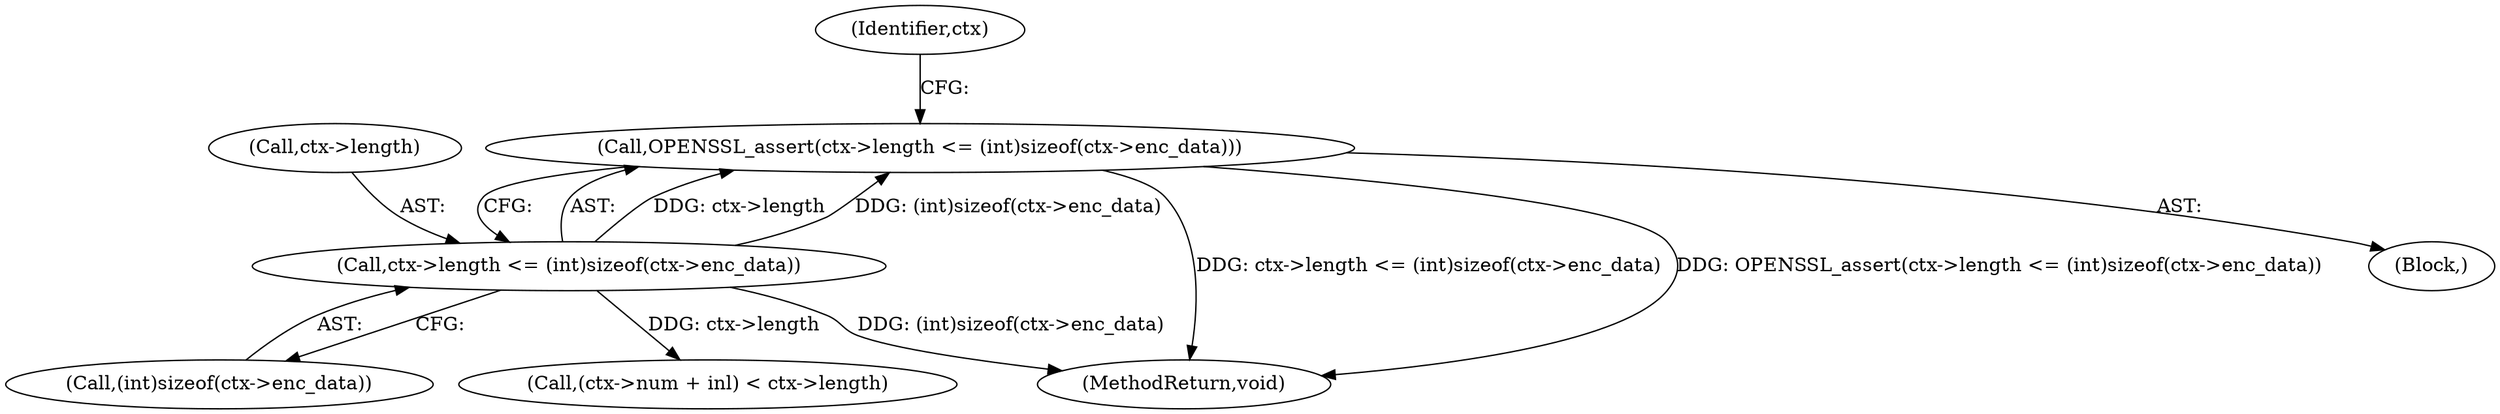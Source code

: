 digraph "0_openssl_5b814481f3573fa9677f3a31ee51322e2a22ee6a@API" {
"1000122" [label="(Call,OPENSSL_assert(ctx->length <= (int)sizeof(ctx->enc_data)))"];
"1000123" [label="(Call,ctx->length <= (int)sizeof(ctx->enc_data))"];
"1000122" [label="(Call,OPENSSL_assert(ctx->length <= (int)sizeof(ctx->enc_data)))"];
"1000137" [label="(Identifier,ctx)"];
"1000123" [label="(Call,ctx->length <= (int)sizeof(ctx->enc_data))"];
"1000106" [label="(Block,)"];
"1000134" [label="(Call,(ctx->num + inl) < ctx->length)"];
"1000124" [label="(Call,ctx->length)"];
"1000127" [label="(Call,(int)sizeof(ctx->enc_data))"];
"1000290" [label="(MethodReturn,void)"];
"1000122" -> "1000106"  [label="AST: "];
"1000122" -> "1000123"  [label="CFG: "];
"1000123" -> "1000122"  [label="AST: "];
"1000137" -> "1000122"  [label="CFG: "];
"1000122" -> "1000290"  [label="DDG: ctx->length <= (int)sizeof(ctx->enc_data)"];
"1000122" -> "1000290"  [label="DDG: OPENSSL_assert(ctx->length <= (int)sizeof(ctx->enc_data))"];
"1000123" -> "1000122"  [label="DDG: ctx->length"];
"1000123" -> "1000122"  [label="DDG: (int)sizeof(ctx->enc_data)"];
"1000123" -> "1000127"  [label="CFG: "];
"1000124" -> "1000123"  [label="AST: "];
"1000127" -> "1000123"  [label="AST: "];
"1000123" -> "1000290"  [label="DDG: (int)sizeof(ctx->enc_data)"];
"1000123" -> "1000134"  [label="DDG: ctx->length"];
}
